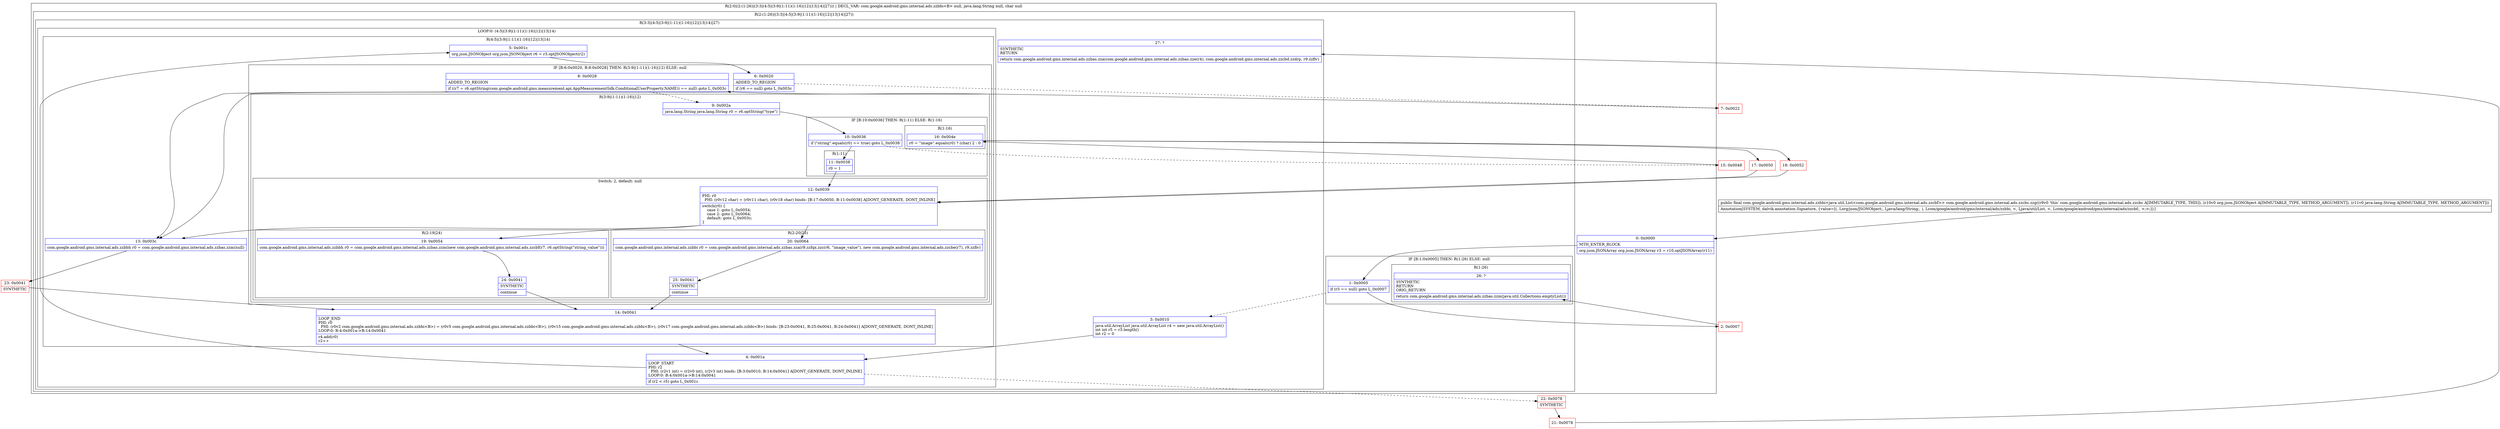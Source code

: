 digraph "CFG forcom.google.android.gms.internal.ads.zzcbc.zzg(Lorg\/json\/JSONObject;Ljava\/lang\/String;)Lcom\/google\/android\/gms\/internal\/ads\/zzbbi;" {
subgraph cluster_Region_1902669017 {
label = "R(2:0|(2:(1:26)|(3:3|(4:5|(3:9|(1:11)(1:16)|12)|13|14)|27))) | DECL_VAR: com.google.android.gms.internal.ads.zzbbi\<B\> null, java.lang.String null, char null\l";
node [shape=record,color=blue];
Node_0 [shape=record,label="{0\:\ 0x0000|MTH_ENTER_BLOCK\l|org.json.JSONArray org.json.JSONArray r3 = r10.optJSONArray(r11)\l}"];
subgraph cluster_Region_1704800313 {
label = "R(2:(1:26)|(3:3|(4:5|(3:9|(1:11)(1:16)|12)|13|14)|27))";
node [shape=record,color=blue];
subgraph cluster_IfRegion_846617515 {
label = "IF [B:1:0x0005] THEN: R(1:26) ELSE: null";
node [shape=record,color=blue];
Node_1 [shape=record,label="{1\:\ 0x0005|if (r3 == null) goto L_0x0007\l}"];
subgraph cluster_Region_2120431066 {
label = "R(1:26)";
node [shape=record,color=blue];
Node_26 [shape=record,label="{26\:\ ?|SYNTHETIC\lRETURN\lORIG_RETURN\l|return com.google.android.gms.internal.ads.zzbas.zzm(java.util.Collections.emptyList())\l}"];
}
}
subgraph cluster_Region_743689386 {
label = "R(3:3|(4:5|(3:9|(1:11)(1:16)|12)|13|14)|27)";
node [shape=record,color=blue];
Node_3 [shape=record,label="{3\:\ 0x0010|java.util.ArrayList java.util.ArrayList r4 = new java.util.ArrayList()\lint int r5 = r3.length()\lint r2 = 0\l}"];
subgraph cluster_LoopRegion_1298352567 {
label = "LOOP:0: (4:5|(3:9|(1:11)(1:16)|12)|13|14)";
node [shape=record,color=blue];
Node_4 [shape=record,label="{4\:\ 0x001a|LOOP_START\lPHI: r2 \l  PHI: (r2v1 int) = (r2v0 int), (r2v3 int) binds: [B:3:0x0010, B:14:0x0041] A[DONT_GENERATE, DONT_INLINE]\lLOOP:0: B:4:0x001a\-\>B:14:0x0041\l|if (r2 \< r5) goto L_0x001c\l}"];
subgraph cluster_Region_2136996897 {
label = "R(4:5|(3:9|(1:11)(1:16)|12)|13|14)";
node [shape=record,color=blue];
Node_5 [shape=record,label="{5\:\ 0x001c|org.json.JSONObject org.json.JSONObject r6 = r3.optJSONObject(r2)\l}"];
subgraph cluster_IfRegion_1296627891 {
label = "IF [B:6:0x0020, B:8:0x0028] THEN: R(3:9|(1:11)(1:16)|12) ELSE: null";
node [shape=record,color=blue];
Node_6 [shape=record,label="{6\:\ 0x0020|ADDED_TO_REGION\l|if (r6 == null) goto L_0x003c\l}"];
Node_8 [shape=record,label="{8\:\ 0x0028|ADDED_TO_REGION\l|if ((r7 = r6.optString(com.google.android.gms.measurement.api.AppMeasurementSdk.ConditionalUserProperty.NAME)) == null) goto L_0x003c\l}"];
subgraph cluster_Region_2135710508 {
label = "R(3:9|(1:11)(1:16)|12)";
node [shape=record,color=blue];
Node_9 [shape=record,label="{9\:\ 0x002a|java.lang.String java.lang.String r0 = r6.optString(\"type\")\l}"];
subgraph cluster_IfRegion_579614330 {
label = "IF [B:10:0x0036] THEN: R(1:11) ELSE: R(1:16)";
node [shape=record,color=blue];
Node_10 [shape=record,label="{10\:\ 0x0036|if (\"string\".equals(r0) == true) goto L_0x0038\l}"];
subgraph cluster_Region_1357449042 {
label = "R(1:11)";
node [shape=record,color=blue];
Node_11 [shape=record,label="{11\:\ 0x0038|r0 = 1\l}"];
}
subgraph cluster_Region_1057262652 {
label = "R(1:16)";
node [shape=record,color=blue];
Node_16 [shape=record,label="{16\:\ 0x004e|r0 = \"image\".equals(r0) ? (char) 2 : 0\l}"];
}
}
subgraph cluster_SwitchRegion_1722314451 {
label = "Switch: 2, default: null";
node [shape=record,color=blue];
Node_12 [shape=record,label="{12\:\ 0x0039|PHI: r0 \l  PHI: (r0v12 char) = (r0v11 char), (r0v18 char) binds: [B:17:0x0050, B:11:0x0038] A[DONT_GENERATE, DONT_INLINE]\l|switch(r0) \{\l    case 1: goto L_0x0054;\l    case 2: goto L_0x0064;\l    default: goto L_0x003c;\l\}\l}"];
subgraph cluster_Region_2146573840 {
label = "R(2:19|24)";
node [shape=record,color=blue];
Node_19 [shape=record,label="{19\:\ 0x0054|com.google.android.gms.internal.ads.zzbbh r0 = com.google.android.gms.internal.ads.zzbas.zzm(new com.google.android.gms.internal.ads.zzcbf(r7, r6.optString(\"string_value\")))\l}"];
Node_24 [shape=record,label="{24\:\ 0x0041|SYNTHETIC\l|continue\l}"];
}
subgraph cluster_Region_671862440 {
label = "R(2:20|25)";
node [shape=record,color=blue];
Node_20 [shape=record,label="{20\:\ 0x0064|com.google.android.gms.internal.ads.zzbbi r0 = com.google.android.gms.internal.ads.zzbas.zza(r9.zzfqx.zzc(r6, \"image_value\"), new com.google.android.gms.internal.ads.zzcbe(r7), r9.zzfiv)\l}"];
Node_25 [shape=record,label="{25\:\ 0x0041|SYNTHETIC\l|continue\l}"];
}
}
}
}
Node_13 [shape=record,label="{13\:\ 0x003c|com.google.android.gms.internal.ads.zzbbh r0 = com.google.android.gms.internal.ads.zzbas.zzm(null)\l}"];
Node_14 [shape=record,label="{14\:\ 0x0041|LOOP_END\lPHI: r0 \l  PHI: (r0v2 com.google.android.gms.internal.ads.zzbbi\<B\>) = (r0v5 com.google.android.gms.internal.ads.zzbbi\<B\>), (r0v15 com.google.android.gms.internal.ads.zzbbi\<B\>), (r0v17 com.google.android.gms.internal.ads.zzbbi\<B\>) binds: [B:23:0x0041, B:25:0x0041, B:24:0x0041] A[DONT_GENERATE, DONT_INLINE]\lLOOP:0: B:4:0x001a\-\>B:14:0x0041\l|r4.add(r0)\lr2++\l}"];
}
}
Node_27 [shape=record,label="{27\:\ ?|SYNTHETIC\lRETURN\l|return com.google.android.gms.internal.ads.zzbas.zza(com.google.android.gms.internal.ads.zzbas.zze(r4), com.google.android.gms.internal.ads.zzcbd.zzdrp, r9.zzfiv)\l}"];
}
}
}
Node_2 [shape=record,color=red,label="{2\:\ 0x0007}"];
Node_7 [shape=record,color=red,label="{7\:\ 0x0022}"];
Node_15 [shape=record,color=red,label="{15\:\ 0x0048}"];
Node_17 [shape=record,color=red,label="{17\:\ 0x0050}"];
Node_18 [shape=record,color=red,label="{18\:\ 0x0052}"];
Node_21 [shape=record,color=red,label="{21\:\ 0x0078}"];
Node_22 [shape=record,color=red,label="{22\:\ 0x0078|SYNTHETIC\l}"];
Node_23 [shape=record,color=red,label="{23\:\ 0x0041|SYNTHETIC\l}"];
MethodNode[shape=record,label="{public final com.google.android.gms.internal.ads.zzbbi\<java.util.List\<com.google.android.gms.internal.ads.zzcbf\>\> com.google.android.gms.internal.ads.zzcbc.zzg((r9v0 'this' com.google.android.gms.internal.ads.zzcbc A[IMMUTABLE_TYPE, THIS]), (r10v0 org.json.JSONObject A[IMMUTABLE_TYPE, METHOD_ARGUMENT]), (r11v0 java.lang.String A[IMMUTABLE_TYPE, METHOD_ARGUMENT]))  | Annotation[SYSTEM, dalvik.annotation.Signature, \{value=[(, Lorg\/json\/JSONObject;, Ljava\/lang\/String;, ), Lcom\/google\/android\/gms\/internal\/ads\/zzbbi, \<, Ljava\/util\/List, \<, Lcom\/google\/android\/gms\/internal\/ads\/zzcbf;, \>;\>;]\}]\l}"];
MethodNode -> Node_0;
Node_0 -> Node_1;
Node_1 -> Node_2;
Node_1 -> Node_3[style=dashed];
Node_3 -> Node_4;
Node_4 -> Node_5;
Node_4 -> Node_22[style=dashed];
Node_5 -> Node_6;
Node_6 -> Node_7[style=dashed];
Node_6 -> Node_13;
Node_8 -> Node_9[style=dashed];
Node_8 -> Node_13;
Node_9 -> Node_10;
Node_10 -> Node_11;
Node_10 -> Node_15[style=dashed];
Node_11 -> Node_12;
Node_16 -> Node_17;
Node_16 -> Node_18;
Node_12 -> Node_13;
Node_12 -> Node_19;
Node_12 -> Node_20;
Node_19 -> Node_24;
Node_24 -> Node_14;
Node_20 -> Node_25;
Node_25 -> Node_14;
Node_13 -> Node_23;
Node_14 -> Node_4;
Node_2 -> Node_26;
Node_7 -> Node_8;
Node_15 -> Node_16;
Node_17 -> Node_12;
Node_18 -> Node_12;
Node_21 -> Node_27;
Node_22 -> Node_21;
Node_23 -> Node_14;
}

